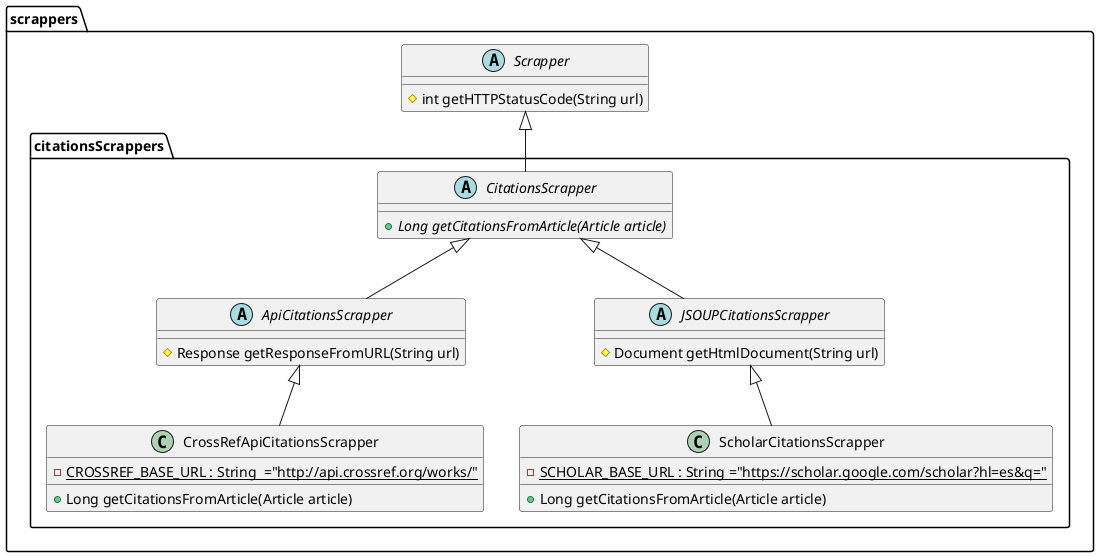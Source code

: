 @startuml
'https://plantuml.com/class-diagram
package scrappers {

abstract class Scrapper {
    # int getHTTPStatusCode(String url)
}

package citationsScrappers {
    abstract class CitationsScrapper {
        + {abstract} Long getCitationsFromArticle(Article article)
    }

    abstract class ApiCitationsScrapper {
        # Response getResponseFromURL(String url)
    }
    class CrossRefApiCitationsScrapper {
        - {static} CROSSREF_BASE_URL : String  ="http://api.crossref.org/works/"
        + Long getCitationsFromArticle(Article article)
    }

    abstract class JSOUPCitationsScrapper {
        # Document getHtmlDocument(String url)
    }
    class ScholarCitationsScrapper {
        - {static} SCHOLAR_BASE_URL : String ="https://scholar.google.com/scholar?hl=es&q="
        + Long getCitationsFromArticle(Article article)
    }

    CitationsScrapper <|-- ApiCitationsScrapper
    ApiCitationsScrapper <|-- CrossRefApiCitationsScrapper
    CitationsScrapper <|-- JSOUPCitationsScrapper
    JSOUPCitationsScrapper <|-- ScholarCitationsScrapper
}

Scrapper <|-- CitationsScrapper

}
@enduml
